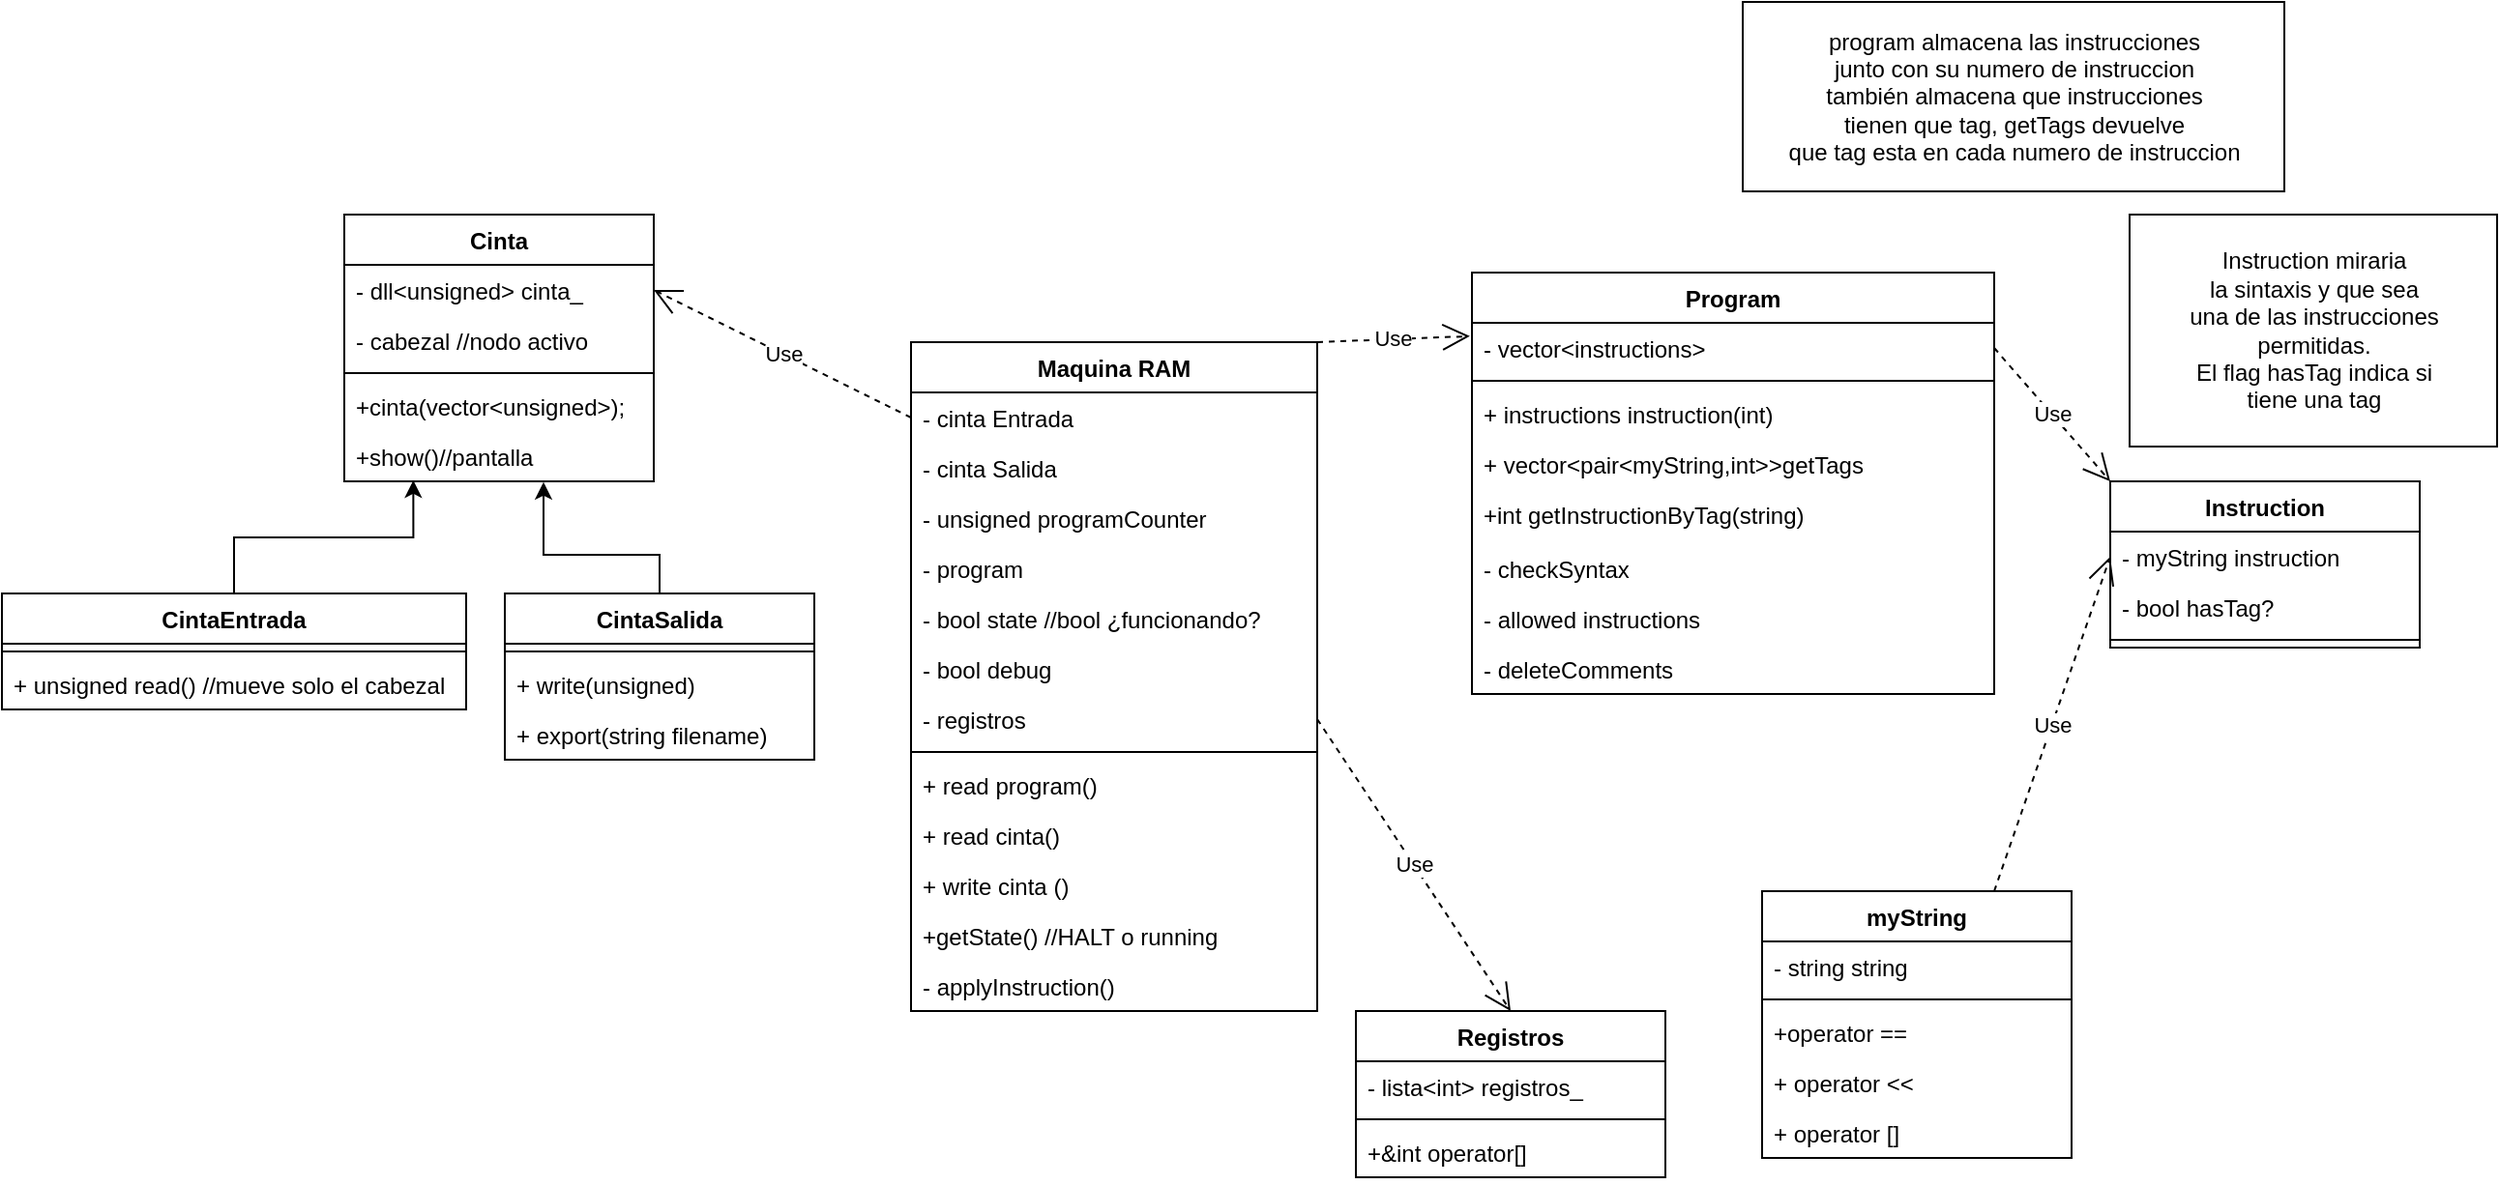 <mxfile version="14.4.3" type="device"><diagram id="VmJ-v1VBQFGE7ESYJgZe" name="Page-1"><mxGraphModel dx="2249" dy="762" grid="1" gridSize="10" guides="1" tooltips="1" connect="1" arrows="1" fold="1" page="1" pageScale="1" pageWidth="827" pageHeight="1169" math="0" shadow="0"><root><mxCell id="0"/><mxCell id="1" parent="0"/><mxCell id="ZTq84ojegTMUsl_GSuTf-1" value="Cinta" style="swimlane;fontStyle=1;align=center;verticalAlign=top;childLayout=stackLayout;horizontal=1;startSize=26;horizontalStack=0;resizeParent=1;resizeParentMax=0;resizeLast=0;collapsible=1;marginBottom=0;" parent="1" vertex="1"><mxGeometry x="-413" y="180" width="160" height="138" as="geometry"/></mxCell><mxCell id="ZTq84ojegTMUsl_GSuTf-2" value="- dll&lt;unsigned&gt; cinta_" style="text;strokeColor=none;fillColor=none;align=left;verticalAlign=top;spacingLeft=4;spacingRight=4;overflow=hidden;rotatable=0;points=[[0,0.5],[1,0.5]];portConstraint=eastwest;" parent="ZTq84ojegTMUsl_GSuTf-1" vertex="1"><mxGeometry y="26" width="160" height="26" as="geometry"/></mxCell><mxCell id="68MDmbTXKNe64ajAOHXz-11" value="- cabezal //nodo activo" style="text;strokeColor=none;fillColor=none;align=left;verticalAlign=top;spacingLeft=4;spacingRight=4;overflow=hidden;rotatable=0;points=[[0,0.5],[1,0.5]];portConstraint=eastwest;" parent="ZTq84ojegTMUsl_GSuTf-1" vertex="1"><mxGeometry y="52" width="160" height="26" as="geometry"/></mxCell><mxCell id="ZTq84ojegTMUsl_GSuTf-3" value="" style="line;strokeWidth=1;fillColor=none;align=left;verticalAlign=middle;spacingTop=-1;spacingLeft=3;spacingRight=3;rotatable=0;labelPosition=right;points=[];portConstraint=eastwest;" parent="ZTq84ojegTMUsl_GSuTf-1" vertex="1"><mxGeometry y="78" width="160" height="8" as="geometry"/></mxCell><mxCell id="ZTq84ojegTMUsl_GSuTf-4" value="+cinta(vector&lt;unsigned&gt;);" style="text;strokeColor=none;fillColor=none;align=left;verticalAlign=top;spacingLeft=4;spacingRight=4;overflow=hidden;rotatable=0;points=[[0,0.5],[1,0.5]];portConstraint=eastwest;" parent="ZTq84ojegTMUsl_GSuTf-1" vertex="1"><mxGeometry y="86" width="160" height="26" as="geometry"/></mxCell><mxCell id="68MDmbTXKNe64ajAOHXz-12" value="+show()//pantalla" style="text;strokeColor=none;fillColor=none;align=left;verticalAlign=top;spacingLeft=4;spacingRight=4;overflow=hidden;rotatable=0;points=[[0,0.5],[1,0.5]];portConstraint=eastwest;fontStyle=0" parent="ZTq84ojegTMUsl_GSuTf-1" vertex="1"><mxGeometry y="112" width="160" height="26" as="geometry"/></mxCell><mxCell id="ZTq84ojegTMUsl_GSuTf-5" value="Maquina RAM" style="swimlane;fontStyle=1;align=center;verticalAlign=top;childLayout=stackLayout;horizontal=1;startSize=26;horizontalStack=0;resizeParent=1;resizeParentMax=0;resizeLast=0;collapsible=1;marginBottom=0;" parent="1" vertex="1"><mxGeometry x="-120" y="246" width="210" height="346" as="geometry"/></mxCell><mxCell id="ZTq84ojegTMUsl_GSuTf-6" value="- cinta Entrada" style="text;strokeColor=none;fillColor=none;align=left;verticalAlign=top;spacingLeft=4;spacingRight=4;overflow=hidden;rotatable=0;points=[[0,0.5],[1,0.5]];portConstraint=eastwest;" parent="ZTq84ojegTMUsl_GSuTf-5" vertex="1"><mxGeometry y="26" width="210" height="26" as="geometry"/></mxCell><mxCell id="ZTq84ojegTMUsl_GSuTf-24" value="- cinta Salida" style="text;strokeColor=none;fillColor=none;align=left;verticalAlign=top;spacingLeft=4;spacingRight=4;overflow=hidden;rotatable=0;points=[[0,0.5],[1,0.5]];portConstraint=eastwest;" parent="ZTq84ojegTMUsl_GSuTf-5" vertex="1"><mxGeometry y="52" width="210" height="26" as="geometry"/></mxCell><mxCell id="ZTq84ojegTMUsl_GSuTf-23" value="- unsigned programCounter" style="text;strokeColor=none;fillColor=none;align=left;verticalAlign=top;spacingLeft=4;spacingRight=4;overflow=hidden;rotatable=0;points=[[0,0.5],[1,0.5]];portConstraint=eastwest;" parent="ZTq84ojegTMUsl_GSuTf-5" vertex="1"><mxGeometry y="78" width="210" height="26" as="geometry"/></mxCell><mxCell id="ZTq84ojegTMUsl_GSuTf-58" value="- program" style="text;strokeColor=none;fillColor=none;align=left;verticalAlign=top;spacingLeft=4;spacingRight=4;overflow=hidden;rotatable=0;points=[[0,0.5],[1,0.5]];portConstraint=eastwest;" parent="ZTq84ojegTMUsl_GSuTf-5" vertex="1"><mxGeometry y="104" width="210" height="26" as="geometry"/></mxCell><mxCell id="ZTq84ojegTMUsl_GSuTf-25" value="- bool state //bool ¿funcionando?" style="text;strokeColor=none;fillColor=none;align=left;verticalAlign=top;spacingLeft=4;spacingRight=4;overflow=hidden;rotatable=0;points=[[0,0.5],[1,0.5]];portConstraint=eastwest;" parent="ZTq84ojegTMUsl_GSuTf-5" vertex="1"><mxGeometry y="130" width="210" height="26" as="geometry"/></mxCell><mxCell id="ZTq84ojegTMUsl_GSuTf-62" value="- bool debug" style="text;strokeColor=none;fillColor=none;align=left;verticalAlign=top;spacingLeft=4;spacingRight=4;overflow=hidden;rotatable=0;points=[[0,0.5],[1,0.5]];portConstraint=eastwest;" parent="ZTq84ojegTMUsl_GSuTf-5" vertex="1"><mxGeometry y="156" width="210" height="26" as="geometry"/></mxCell><mxCell id="ZTq84ojegTMUsl_GSuTf-64" value="- registros" style="text;strokeColor=none;fillColor=none;align=left;verticalAlign=top;spacingLeft=4;spacingRight=4;overflow=hidden;rotatable=0;points=[[0,0.5],[1,0.5]];portConstraint=eastwest;" parent="ZTq84ojegTMUsl_GSuTf-5" vertex="1"><mxGeometry y="182" width="210" height="26" as="geometry"/></mxCell><mxCell id="ZTq84ojegTMUsl_GSuTf-7" value="" style="line;strokeWidth=1;fillColor=none;align=left;verticalAlign=middle;spacingTop=-1;spacingLeft=3;spacingRight=3;rotatable=0;labelPosition=right;points=[];portConstraint=eastwest;" parent="ZTq84ojegTMUsl_GSuTf-5" vertex="1"><mxGeometry y="208" width="210" height="8" as="geometry"/></mxCell><mxCell id="ZTq84ojegTMUsl_GSuTf-8" value="+ read program()" style="text;strokeColor=none;fillColor=none;align=left;verticalAlign=top;spacingLeft=4;spacingRight=4;overflow=hidden;rotatable=0;points=[[0,0.5],[1,0.5]];portConstraint=eastwest;" parent="ZTq84ojegTMUsl_GSuTf-5" vertex="1"><mxGeometry y="216" width="210" height="26" as="geometry"/></mxCell><mxCell id="ZTq84ojegTMUsl_GSuTf-60" value="+ read cinta()" style="text;strokeColor=none;fillColor=none;align=left;verticalAlign=top;spacingLeft=4;spacingRight=4;overflow=hidden;rotatable=0;points=[[0,0.5],[1,0.5]];portConstraint=eastwest;" parent="ZTq84ojegTMUsl_GSuTf-5" vertex="1"><mxGeometry y="242" width="210" height="26" as="geometry"/></mxCell><mxCell id="ZTq84ojegTMUsl_GSuTf-59" value="+ write cinta ()" style="text;strokeColor=none;fillColor=none;align=left;verticalAlign=top;spacingLeft=4;spacingRight=4;overflow=hidden;rotatable=0;points=[[0,0.5],[1,0.5]];portConstraint=eastwest;" parent="ZTq84ojegTMUsl_GSuTf-5" vertex="1"><mxGeometry y="268" width="210" height="26" as="geometry"/></mxCell><mxCell id="ZTq84ojegTMUsl_GSuTf-61" value="+getState() //HALT o running" style="text;strokeColor=none;fillColor=none;align=left;verticalAlign=top;spacingLeft=4;spacingRight=4;overflow=hidden;rotatable=0;points=[[0,0.5],[1,0.5]];portConstraint=eastwest;" parent="ZTq84ojegTMUsl_GSuTf-5" vertex="1"><mxGeometry y="294" width="210" height="26" as="geometry"/></mxCell><mxCell id="ZTq84ojegTMUsl_GSuTf-69" value="- applyInstruction()" style="text;strokeColor=none;fillColor=none;align=left;verticalAlign=top;spacingLeft=4;spacingRight=4;overflow=hidden;rotatable=0;points=[[0,0.5],[1,0.5]];portConstraint=eastwest;" parent="ZTq84ojegTMUsl_GSuTf-5" vertex="1"><mxGeometry y="320" width="210" height="26" as="geometry"/></mxCell><mxCell id="ZTq84ojegTMUsl_GSuTf-21" value="Use" style="endArrow=open;endSize=12;dashed=1;html=1;exitX=0;exitY=0.5;exitDx=0;exitDy=0;entryX=1;entryY=0.5;entryDx=0;entryDy=0;" parent="1" source="ZTq84ojegTMUsl_GSuTf-6" target="ZTq84ojegTMUsl_GSuTf-2" edge="1"><mxGeometry width="160" relative="1" as="geometry"><mxPoint x="280" y="240" as="sourcePoint"/><mxPoint x="440" y="240" as="targetPoint"/></mxGeometry></mxCell><mxCell id="ZTq84ojegTMUsl_GSuTf-32" value="Program" style="swimlane;fontStyle=1;align=center;verticalAlign=top;childLayout=stackLayout;horizontal=1;startSize=26;horizontalStack=0;resizeParent=1;resizeParentMax=0;resizeLast=0;collapsible=1;marginBottom=0;" parent="1" vertex="1"><mxGeometry x="170" y="210" width="270" height="218" as="geometry"/></mxCell><mxCell id="ZTq84ojegTMUsl_GSuTf-33" value="- vector&lt;instructions&gt;" style="text;strokeColor=none;fillColor=none;align=left;verticalAlign=top;spacingLeft=4;spacingRight=4;overflow=hidden;rotatable=0;points=[[0,0.5],[1,0.5]];portConstraint=eastwest;" parent="ZTq84ojegTMUsl_GSuTf-32" vertex="1"><mxGeometry y="26" width="270" height="26" as="geometry"/></mxCell><mxCell id="ZTq84ojegTMUsl_GSuTf-34" value="" style="line;strokeWidth=1;fillColor=none;align=left;verticalAlign=middle;spacingTop=-1;spacingLeft=3;spacingRight=3;rotatable=0;labelPosition=right;points=[];portConstraint=eastwest;" parent="ZTq84ojegTMUsl_GSuTf-32" vertex="1"><mxGeometry y="52" width="270" height="8" as="geometry"/></mxCell><mxCell id="ZTq84ojegTMUsl_GSuTf-35" value="+ instructions instruction(int)" style="text;strokeColor=none;fillColor=none;align=left;verticalAlign=top;spacingLeft=4;spacingRight=4;overflow=hidden;rotatable=0;points=[[0,0.5],[1,0.5]];portConstraint=eastwest;" parent="ZTq84ojegTMUsl_GSuTf-32" vertex="1"><mxGeometry y="60" width="270" height="26" as="geometry"/></mxCell><mxCell id="ZTq84ojegTMUsl_GSuTf-50" value="+ vector&lt;pair&lt;myString,int&gt;&gt;getTags" style="text;strokeColor=none;fillColor=none;align=left;verticalAlign=top;spacingLeft=4;spacingRight=4;overflow=hidden;rotatable=0;points=[[0,0.5],[1,0.5]];portConstraint=eastwest;" parent="ZTq84ojegTMUsl_GSuTf-32" vertex="1"><mxGeometry y="86" width="270" height="26" as="geometry"/></mxCell><mxCell id="ZTq84ojegTMUsl_GSuTf-70" value="+int getInstructionByTag(string) " style="text;strokeColor=none;fillColor=none;align=left;verticalAlign=top;spacingLeft=4;spacingRight=4;overflow=hidden;rotatable=0;points=[[0,0.5],[1,0.5]];portConstraint=eastwest;" parent="ZTq84ojegTMUsl_GSuTf-32" vertex="1"><mxGeometry y="112" width="270" height="28" as="geometry"/></mxCell><mxCell id="ZTq84ojegTMUsl_GSuTf-45" value="- checkSyntax" style="text;strokeColor=none;fillColor=none;align=left;verticalAlign=top;spacingLeft=4;spacingRight=4;overflow=hidden;rotatable=0;points=[[0,0.5],[1,0.5]];portConstraint=eastwest;" parent="ZTq84ojegTMUsl_GSuTf-32" vertex="1"><mxGeometry y="140" width="270" height="26" as="geometry"/></mxCell><mxCell id="ZTq84ojegTMUsl_GSuTf-63" value="- allowed instructions" style="text;strokeColor=none;fillColor=none;align=left;verticalAlign=top;spacingLeft=4;spacingRight=4;overflow=hidden;rotatable=0;points=[[0,0.5],[1,0.5]];portConstraint=eastwest;" parent="ZTq84ojegTMUsl_GSuTf-32" vertex="1"><mxGeometry y="166" width="270" height="26" as="geometry"/></mxCell><mxCell id="ZTq84ojegTMUsl_GSuTf-41" value="- deleteComments" style="text;strokeColor=none;fillColor=none;align=left;verticalAlign=top;spacingLeft=4;spacingRight=4;overflow=hidden;rotatable=0;points=[[0,0.5],[1,0.5]];portConstraint=eastwest;" parent="ZTq84ojegTMUsl_GSuTf-32" vertex="1"><mxGeometry y="192" width="270" height="26" as="geometry"/></mxCell><mxCell id="ZTq84ojegTMUsl_GSuTf-40" value="Use" style="endArrow=open;endSize=12;dashed=1;html=1;exitX=1;exitY=0;exitDx=0;exitDy=0;entryX=-0.004;entryY=0.151;entryDx=0;entryDy=0;entryPerimeter=0;" parent="1" source="ZTq84ojegTMUsl_GSuTf-5" target="ZTq84ojegTMUsl_GSuTf-32" edge="1"><mxGeometry width="160" relative="1" as="geometry"><mxPoint x="50" y="250" as="sourcePoint"/><mxPoint x="140" y="143" as="targetPoint"/></mxGeometry></mxCell><mxCell id="ZTq84ojegTMUsl_GSuTf-42" value="Instruction" style="swimlane;fontStyle=1;align=center;verticalAlign=top;childLayout=stackLayout;horizontal=1;startSize=26;horizontalStack=0;resizeParent=1;resizeParentMax=0;resizeLast=0;collapsible=1;marginBottom=0;" parent="1" vertex="1"><mxGeometry x="500" y="318" width="160" height="86" as="geometry"/></mxCell><mxCell id="ZTq84ojegTMUsl_GSuTf-43" value="- myString instruction" style="text;strokeColor=none;fillColor=none;align=left;verticalAlign=top;spacingLeft=4;spacingRight=4;overflow=hidden;rotatable=0;points=[[0,0.5],[1,0.5]];portConstraint=eastwest;" parent="ZTq84ojegTMUsl_GSuTf-42" vertex="1"><mxGeometry y="26" width="160" height="26" as="geometry"/></mxCell><mxCell id="ZTq84ojegTMUsl_GSuTf-46" value="- bool hasTag?" style="text;strokeColor=none;fillColor=none;align=left;verticalAlign=top;spacingLeft=4;spacingRight=4;overflow=hidden;rotatable=0;points=[[0,0.5],[1,0.5]];portConstraint=eastwest;" parent="ZTq84ojegTMUsl_GSuTf-42" vertex="1"><mxGeometry y="52" width="160" height="26" as="geometry"/></mxCell><mxCell id="ZTq84ojegTMUsl_GSuTf-44" value="" style="line;strokeWidth=1;fillColor=none;align=left;verticalAlign=middle;spacingTop=-1;spacingLeft=3;spacingRight=3;rotatable=0;labelPosition=right;points=[];portConstraint=eastwest;" parent="ZTq84ojegTMUsl_GSuTf-42" vertex="1"><mxGeometry y="78" width="160" height="8" as="geometry"/></mxCell><mxCell id="ZTq84ojegTMUsl_GSuTf-49" value="&lt;div&gt;Instruction miraria&lt;/div&gt;&lt;div&gt;la sintaxis y que sea &lt;br&gt;&lt;/div&gt;&lt;div&gt;una de las instrucciones&lt;/div&gt;&lt;div&gt;permitidas.&lt;/div&gt;&lt;div&gt;El flag hasTag indica si &lt;br&gt;&lt;/div&gt;&lt;div&gt;tiene una tag&lt;br&gt;&lt;/div&gt;" style="html=1;" parent="1" vertex="1"><mxGeometry x="510" y="180" width="190" height="120" as="geometry"/></mxCell><mxCell id="ZTq84ojegTMUsl_GSuTf-51" value="myString" style="swimlane;fontStyle=1;align=center;verticalAlign=top;childLayout=stackLayout;horizontal=1;startSize=26;horizontalStack=0;resizeParent=1;resizeParentMax=0;resizeLast=0;collapsible=1;marginBottom=0;" parent="1" vertex="1"><mxGeometry x="320" y="530" width="160" height="138" as="geometry"/></mxCell><mxCell id="ZTq84ojegTMUsl_GSuTf-52" value="- string string" style="text;strokeColor=none;fillColor=none;align=left;verticalAlign=top;spacingLeft=4;spacingRight=4;overflow=hidden;rotatable=0;points=[[0,0.5],[1,0.5]];portConstraint=eastwest;" parent="ZTq84ojegTMUsl_GSuTf-51" vertex="1"><mxGeometry y="26" width="160" height="26" as="geometry"/></mxCell><mxCell id="ZTq84ojegTMUsl_GSuTf-53" value="" style="line;strokeWidth=1;fillColor=none;align=left;verticalAlign=middle;spacingTop=-1;spacingLeft=3;spacingRight=3;rotatable=0;labelPosition=right;points=[];portConstraint=eastwest;" parent="ZTq84ojegTMUsl_GSuTf-51" vertex="1"><mxGeometry y="52" width="160" height="8" as="geometry"/></mxCell><mxCell id="ZTq84ojegTMUsl_GSuTf-54" value="+operator == " style="text;strokeColor=none;fillColor=none;align=left;verticalAlign=top;spacingLeft=4;spacingRight=4;overflow=hidden;rotatable=0;points=[[0,0.5],[1,0.5]];portConstraint=eastwest;" parent="ZTq84ojegTMUsl_GSuTf-51" vertex="1"><mxGeometry y="60" width="160" height="26" as="geometry"/></mxCell><mxCell id="ZTq84ojegTMUsl_GSuTf-57" value="+ operator &lt;&lt;" style="text;strokeColor=none;fillColor=none;align=left;verticalAlign=top;spacingLeft=4;spacingRight=4;overflow=hidden;rotatable=0;points=[[0,0.5],[1,0.5]];portConstraint=eastwest;" parent="ZTq84ojegTMUsl_GSuTf-51" vertex="1"><mxGeometry y="86" width="160" height="26" as="geometry"/></mxCell><mxCell id="ZTq84ojegTMUsl_GSuTf-56" value="+ operator []" style="text;strokeColor=none;fillColor=none;align=left;verticalAlign=top;spacingLeft=4;spacingRight=4;overflow=hidden;rotatable=0;points=[[0,0.5],[1,0.5]];portConstraint=eastwest;" parent="ZTq84ojegTMUsl_GSuTf-51" vertex="1"><mxGeometry y="112" width="160" height="26" as="geometry"/></mxCell><mxCell id="ZTq84ojegTMUsl_GSuTf-55" value="&lt;div&gt;program almacena las instrucciones&lt;/div&gt;&lt;div&gt;junto con su numero de instruccion&lt;/div&gt;&lt;div&gt;también almacena que instrucciones&lt;/div&gt;&lt;div&gt;tienen que tag, getTags devuelve&lt;/div&gt;&lt;div&gt;que tag esta en cada numero de instruccion&lt;/div&gt;" style="html=1;" parent="1" vertex="1"><mxGeometry x="310" y="70" width="280" height="98" as="geometry"/></mxCell><mxCell id="ZTq84ojegTMUsl_GSuTf-47" value="Use" style="endArrow=open;endSize=12;dashed=1;html=1;exitX=1;exitY=0.5;exitDx=0;exitDy=0;entryX=0;entryY=0;entryDx=0;entryDy=0;" parent="1" source="ZTq84ojegTMUsl_GSuTf-33" target="ZTq84ojegTMUsl_GSuTf-42" edge="1"><mxGeometry width="160" relative="1" as="geometry"><mxPoint x="90" y="250" as="sourcePoint"/><mxPoint x="249.08" y="216.912" as="targetPoint"/></mxGeometry></mxCell><mxCell id="68MDmbTXKNe64ajAOHXz-9" style="edgeStyle=orthogonalEdgeStyle;rounded=0;orthogonalLoop=1;jettySize=auto;html=1;exitX=0.5;exitY=0;exitDx=0;exitDy=0;entryX=0.223;entryY=0.98;entryDx=0;entryDy=0;entryPerimeter=0;" parent="1" source="68MDmbTXKNe64ajAOHXz-1" target="68MDmbTXKNe64ajAOHXz-12" edge="1"><mxGeometry relative="1" as="geometry"/></mxCell><mxCell id="68MDmbTXKNe64ajAOHXz-1" value="CintaEntrada" style="swimlane;fontStyle=1;align=center;verticalAlign=top;childLayout=stackLayout;horizontal=1;startSize=26;horizontalStack=0;resizeParent=1;resizeParentMax=0;resizeLast=0;collapsible=1;marginBottom=0;" parent="1" vertex="1"><mxGeometry x="-590" y="376" width="240" height="60" as="geometry"/></mxCell><mxCell id="68MDmbTXKNe64ajAOHXz-3" value="" style="line;strokeWidth=1;fillColor=none;align=left;verticalAlign=middle;spacingTop=-1;spacingLeft=3;spacingRight=3;rotatable=0;labelPosition=right;points=[];portConstraint=eastwest;" parent="68MDmbTXKNe64ajAOHXz-1" vertex="1"><mxGeometry y="26" width="240" height="8" as="geometry"/></mxCell><mxCell id="68MDmbTXKNe64ajAOHXz-4" value="+ unsigned read() //mueve solo el cabezal" style="text;strokeColor=none;fillColor=none;align=left;verticalAlign=top;spacingLeft=4;spacingRight=4;overflow=hidden;rotatable=0;points=[[0,0.5],[1,0.5]];portConstraint=eastwest;" parent="68MDmbTXKNe64ajAOHXz-1" vertex="1"><mxGeometry y="34" width="240" height="26" as="geometry"/></mxCell><mxCell id="68MDmbTXKNe64ajAOHXz-10" style="edgeStyle=orthogonalEdgeStyle;rounded=0;orthogonalLoop=1;jettySize=auto;html=1;exitX=0.5;exitY=0;exitDx=0;exitDy=0;entryX=0.646;entryY=1.016;entryDx=0;entryDy=0;entryPerimeter=0;" parent="1" source="68MDmbTXKNe64ajAOHXz-5" target="68MDmbTXKNe64ajAOHXz-12" edge="1"><mxGeometry relative="1" as="geometry"><Array as="points"><mxPoint x="-250" y="356"/><mxPoint x="-310" y="356"/><mxPoint x="-310" y="318"/></Array></mxGeometry></mxCell><mxCell id="68MDmbTXKNe64ajAOHXz-5" value="CintaSalida" style="swimlane;fontStyle=1;align=center;verticalAlign=top;childLayout=stackLayout;horizontal=1;startSize=26;horizontalStack=0;resizeParent=1;resizeParentMax=0;resizeLast=0;collapsible=1;marginBottom=0;" parent="1" vertex="1"><mxGeometry x="-330" y="376" width="160" height="86" as="geometry"/></mxCell><mxCell id="68MDmbTXKNe64ajAOHXz-7" value="" style="line;strokeWidth=1;fillColor=none;align=left;verticalAlign=middle;spacingTop=-1;spacingLeft=3;spacingRight=3;rotatable=0;labelPosition=right;points=[];portConstraint=eastwest;" parent="68MDmbTXKNe64ajAOHXz-5" vertex="1"><mxGeometry y="26" width="160" height="8" as="geometry"/></mxCell><mxCell id="68MDmbTXKNe64ajAOHXz-8" value="+ write(unsigned)" style="text;strokeColor=none;fillColor=none;align=left;verticalAlign=top;spacingLeft=4;spacingRight=4;overflow=hidden;rotatable=0;points=[[0,0.5],[1,0.5]];portConstraint=eastwest;" parent="68MDmbTXKNe64ajAOHXz-5" vertex="1"><mxGeometry y="34" width="160" height="26" as="geometry"/></mxCell><mxCell id="68MDmbTXKNe64ajAOHXz-13" value="+ export(string filename)" style="text;strokeColor=none;fillColor=none;align=left;verticalAlign=top;spacingLeft=4;spacingRight=4;overflow=hidden;rotatable=0;points=[[0,0.5],[1,0.5]];portConstraint=eastwest;" parent="68MDmbTXKNe64ajAOHXz-5" vertex="1"><mxGeometry y="60" width="160" height="26" as="geometry"/></mxCell><mxCell id="8oHFI9Z7iePNjF9KA-p6-1" value="Use" style="endArrow=open;endSize=12;dashed=1;html=1;exitX=0.75;exitY=0;exitDx=0;exitDy=0;entryX=0;entryY=0.5;entryDx=0;entryDy=0;" parent="1" source="ZTq84ojegTMUsl_GSuTf-51" target="ZTq84ojegTMUsl_GSuTf-43" edge="1"><mxGeometry width="160" relative="1" as="geometry"><mxPoint x="450" y="259" as="sourcePoint"/><mxPoint x="510" y="328" as="targetPoint"/><Array as="points"/></mxGeometry></mxCell><mxCell id="lWz-vy9I8ejoR460cXbV-1" value="Registros" style="swimlane;fontStyle=1;align=center;verticalAlign=top;childLayout=stackLayout;horizontal=1;startSize=26;horizontalStack=0;resizeParent=1;resizeParentMax=0;resizeLast=0;collapsible=1;marginBottom=0;" vertex="1" parent="1"><mxGeometry x="110" y="592" width="160" height="86" as="geometry"/></mxCell><mxCell id="lWz-vy9I8ejoR460cXbV-2" value="- lista&lt;int&gt; registros_" style="text;strokeColor=none;fillColor=none;align=left;verticalAlign=top;spacingLeft=4;spacingRight=4;overflow=hidden;rotatable=0;points=[[0,0.5],[1,0.5]];portConstraint=eastwest;" vertex="1" parent="lWz-vy9I8ejoR460cXbV-1"><mxGeometry y="26" width="160" height="26" as="geometry"/></mxCell><mxCell id="lWz-vy9I8ejoR460cXbV-3" value="" style="line;strokeWidth=1;fillColor=none;align=left;verticalAlign=middle;spacingTop=-1;spacingLeft=3;spacingRight=3;rotatable=0;labelPosition=right;points=[];portConstraint=eastwest;" vertex="1" parent="lWz-vy9I8ejoR460cXbV-1"><mxGeometry y="52" width="160" height="8" as="geometry"/></mxCell><mxCell id="lWz-vy9I8ejoR460cXbV-4" value="+&amp;int operator[]" style="text;strokeColor=none;fillColor=none;align=left;verticalAlign=top;spacingLeft=4;spacingRight=4;overflow=hidden;rotatable=0;points=[[0,0.5],[1,0.5]];portConstraint=eastwest;" vertex="1" parent="lWz-vy9I8ejoR460cXbV-1"><mxGeometry y="60" width="160" height="26" as="geometry"/></mxCell><mxCell id="lWz-vy9I8ejoR460cXbV-5" value="Use" style="endArrow=open;endSize=12;dashed=1;html=1;exitX=1;exitY=0.5;exitDx=0;exitDy=0;entryX=0.5;entryY=0;entryDx=0;entryDy=0;" edge="1" parent="1" source="ZTq84ojegTMUsl_GSuTf-64" target="lWz-vy9I8ejoR460cXbV-1"><mxGeometry width="160" relative="1" as="geometry"><mxPoint x="100" y="256" as="sourcePoint"/><mxPoint x="178.92" y="252.918" as="targetPoint"/></mxGeometry></mxCell></root></mxGraphModel></diagram></mxfile>